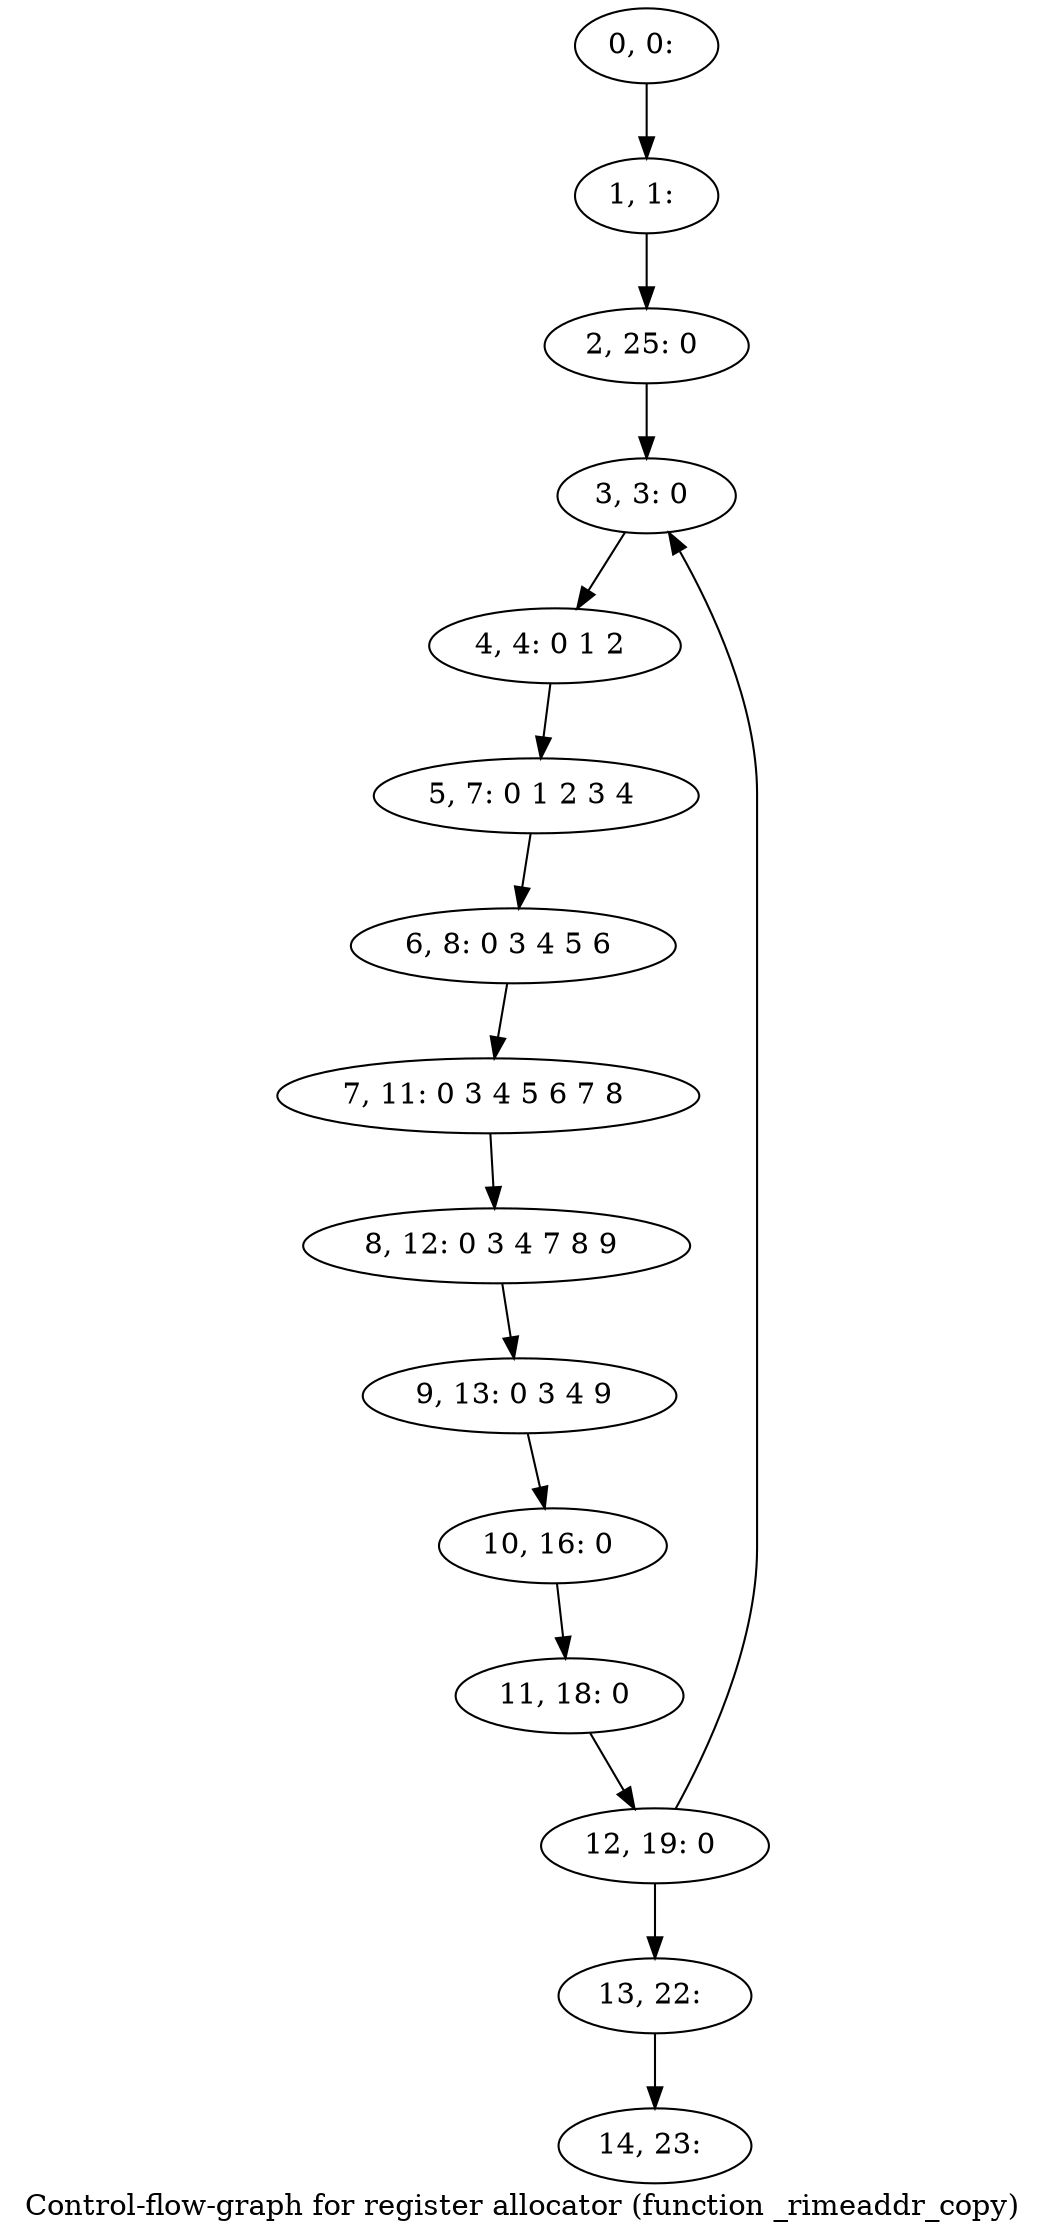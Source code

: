 digraph G {
graph [label="Control-flow-graph for register allocator (function _rimeaddr_copy)"]
0[label="0, 0: "];
1[label="1, 1: "];
2[label="2, 25: 0 "];
3[label="3, 3: 0 "];
4[label="4, 4: 0 1 2 "];
5[label="5, 7: 0 1 2 3 4 "];
6[label="6, 8: 0 3 4 5 6 "];
7[label="7, 11: 0 3 4 5 6 7 8 "];
8[label="8, 12: 0 3 4 7 8 9 "];
9[label="9, 13: 0 3 4 9 "];
10[label="10, 16: 0 "];
11[label="11, 18: 0 "];
12[label="12, 19: 0 "];
13[label="13, 22: "];
14[label="14, 23: "];
0->1 ;
1->2 ;
2->3 ;
3->4 ;
4->5 ;
5->6 ;
6->7 ;
7->8 ;
8->9 ;
9->10 ;
10->11 ;
11->12 ;
12->13 ;
12->3 ;
13->14 ;
}
